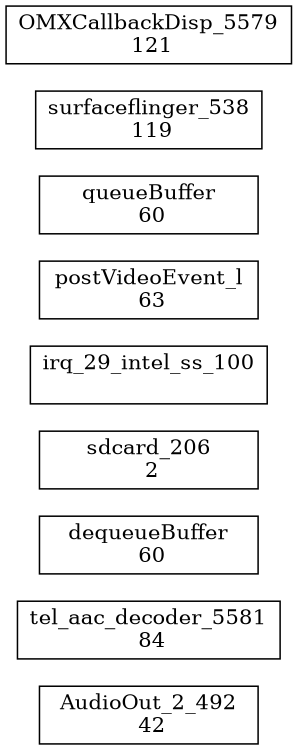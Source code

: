 digraph finite_state_machine {
 rankdir=LR;
size ="8,5"
 node [shape = box, width = 2];
AudioOut_2_492[label= "AudioOut_2_492\n 42"];
tel_aac_decoder_5581[label= "tel_aac_decoder_5581\n 84"];
dequeueBuffer[label= "dequeueBuffer\n 60"];
sdcard_206[label= "sdcard_206\n 2"];
irq_29_intel_ss_100[label= "irq_29_intel_ss_100\n "];
postVideoEvent_l[label= "postVideoEvent_l\n 63"];
queueBuffer[label= "queueBuffer\n 60"];
surfaceflinger_538[label= "surfaceflinger_538\n 119"];
OMXCallbackDisp_5579[label= "OMXCallbackDisp_5579\n 121"];
}
